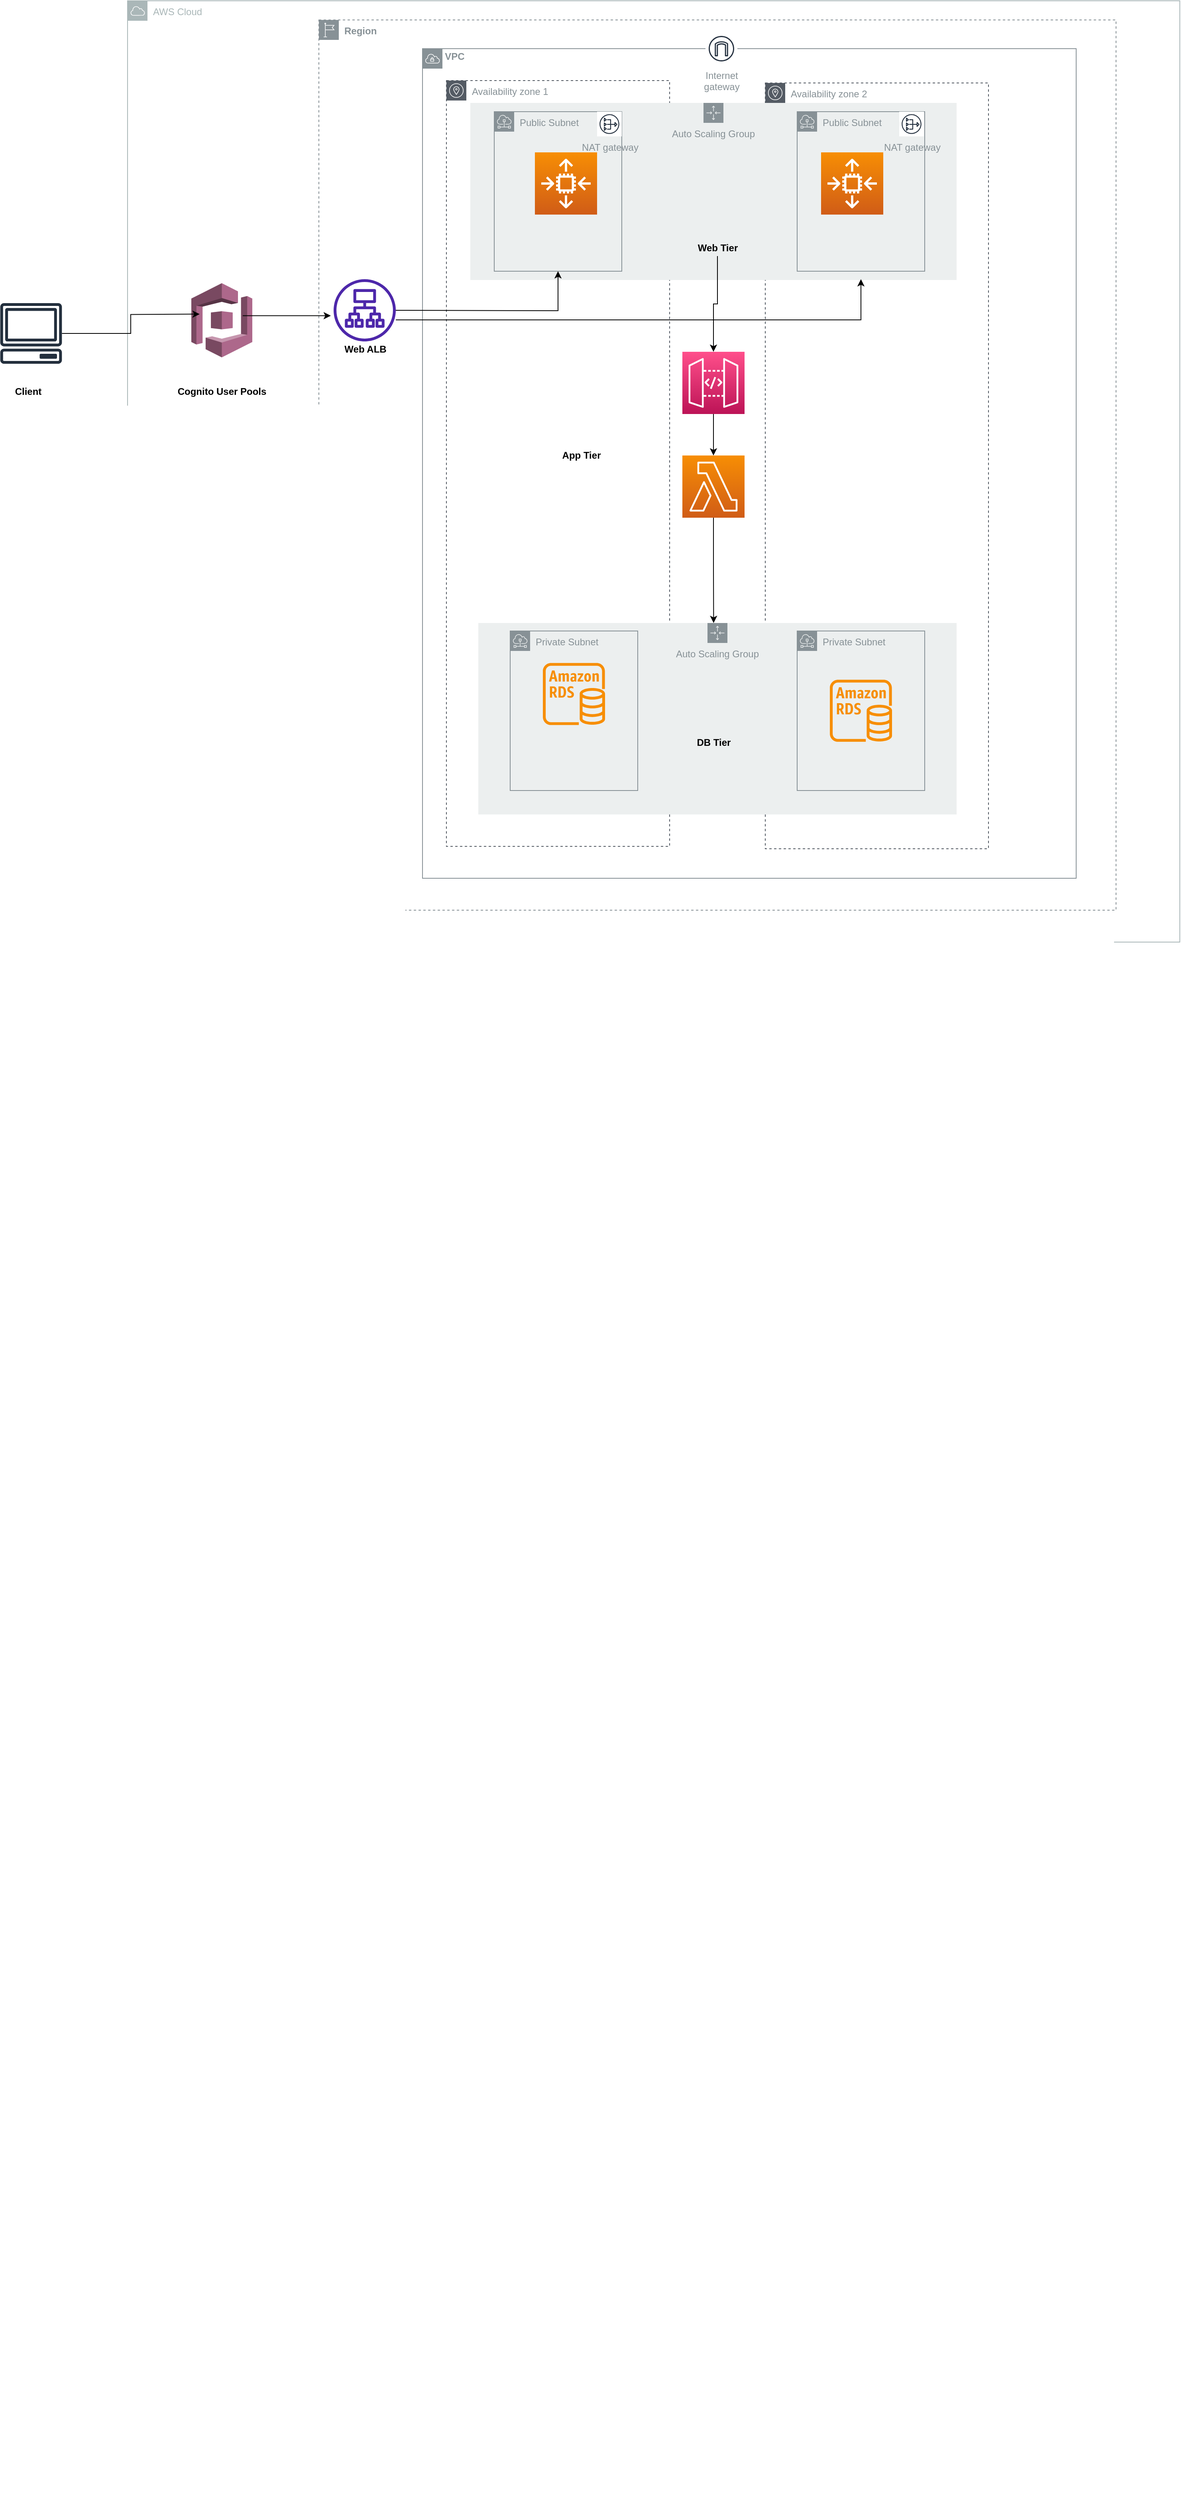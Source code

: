 <mxfile version="20.0.1" type="github">
  <diagram id="-GEG7NYa3MDwUE9U0rUo" name="Page-1">
    <mxGraphModel dx="2036" dy="520" grid="1" gridSize="10" guides="1" tooltips="1" connect="1" arrows="1" fold="1" page="1" pageScale="1" pageWidth="850" pageHeight="1100" math="0" shadow="0">
      <root>
        <mxCell id="0" />
        <mxCell id="1" parent="0" />
        <mxCell id="fDSZwFsicnBfdJ9t3ey4-1" value="&lt;font color=&quot;#879196&quot;&gt;Availability zone 2&lt;/font&gt;" style="sketch=0;outlineConnect=0;gradientColor=none;html=1;whiteSpace=wrap;fontSize=12;fontStyle=0;shape=mxgraph.aws4.group;grIcon=mxgraph.aws4.group_availability_zone;strokeColor=#545B64;fillColor=none;verticalAlign=top;align=left;spacingLeft=30;fontColor=#545B64;dashed=1;shadow=0;" parent="1" vertex="1">
          <mxGeometry x="720" y="763" width="280" height="960" as="geometry" />
        </mxCell>
        <mxCell id="B6OoX21ZwnaRHiZaLL_V-32" value="&lt;font color=&quot;#879196&quot;&gt;Availability zone 1&lt;/font&gt;" style="sketch=0;outlineConnect=0;gradientColor=none;html=1;whiteSpace=wrap;fontSize=12;fontStyle=0;shape=mxgraph.aws4.group;grIcon=mxgraph.aws4.group_availability_zone;strokeColor=#545B64;fillColor=none;verticalAlign=top;align=left;spacingLeft=30;fontColor=#545B64;dashed=1;shadow=0;" parent="1" vertex="1">
          <mxGeometry x="320" y="760" width="280" height="960" as="geometry" />
        </mxCell>
        <mxCell id="B6OoX21ZwnaRHiZaLL_V-9" value="AWS Cloud" style="sketch=0;outlineConnect=0;gradientColor=none;html=1;whiteSpace=wrap;fontSize=12;fontStyle=0;shape=mxgraph.aws4.group;grIcon=mxgraph.aws4.group_aws_cloud;strokeColor=#AAB7B8;fillColor=none;verticalAlign=top;align=left;spacingLeft=30;fontColor=#AAB7B8;dashed=0;" parent="1" vertex="1">
          <mxGeometry x="-80" y="660" width="1320" height="1180" as="geometry" />
        </mxCell>
        <mxCell id="B6OoX21ZwnaRHiZaLL_V-30" value="Region" style="sketch=0;outlineConnect=0;gradientColor=none;html=1;whiteSpace=wrap;fontSize=12;fontStyle=1;shape=mxgraph.aws4.group;grIcon=mxgraph.aws4.group_region;strokeColor=#879196;fillColor=none;verticalAlign=top;align=left;spacingLeft=30;fontColor=#879196;dashed=1;shadow=0;" parent="1" vertex="1">
          <mxGeometry x="160" y="684" width="1000" height="1116" as="geometry" />
        </mxCell>
        <mxCell id="B6OoX21ZwnaRHiZaLL_V-38" value="Auto Scaling Group" style="sketch=0;outlineConnect=0;gradientColor=none;html=1;whiteSpace=wrap;fontSize=12;fontStyle=0;shape=mxgraph.aws4.groupCenter;grIcon=mxgraph.aws4.group_auto_scaling_group;grStroke=0;strokeColor=#879196;fillColor=#ECEFEF;verticalAlign=top;align=center;fontColor=#879196;dashed=0;spacingTop=25;shadow=0;" parent="1" vertex="1">
          <mxGeometry x="350" y="788" width="610" height="222" as="geometry" />
        </mxCell>
        <mxCell id="B6OoX21ZwnaRHiZaLL_V-34" value="Public Subnet" style="sketch=0;outlineConnect=0;gradientColor=none;html=1;whiteSpace=wrap;fontSize=12;fontStyle=0;shape=mxgraph.aws4.group;grIcon=mxgraph.aws4.group_subnet;strokeColor=#879196;fillColor=none;verticalAlign=top;align=left;spacingLeft=30;fontColor=#879196;dashed=0;shadow=0;" parent="1" vertex="1">
          <mxGeometry x="380" y="799" width="160" height="200" as="geometry" />
        </mxCell>
        <mxCell id="B6OoX21ZwnaRHiZaLL_V-31" value="&lt;br&gt;&lt;br&gt;&lt;br&gt;&lt;br&gt;&lt;br&gt;&lt;br&gt;&lt;br&gt;&lt;br&gt;&lt;br&gt;&lt;br&gt;&lt;br&gt;&lt;br&gt;&lt;br&gt;&lt;br&gt;&lt;br&gt;&lt;br&gt;&lt;br&gt;&lt;br&gt;&lt;br&gt;&lt;br&gt;&lt;br&gt;&lt;br&gt;&lt;br&gt;&lt;br&gt;&lt;br&gt;&lt;br&gt;&lt;br&gt;&lt;br&gt;&lt;br&gt;&lt;br&gt;&lt;br&gt;&lt;br&gt;&lt;br&gt;&lt;br&gt;&lt;br&gt;&lt;br&gt;&lt;br&gt;&lt;br&gt;&lt;br&gt;&lt;br&gt;&lt;br&gt;&lt;br&gt;&lt;br&gt;&lt;br&gt;&lt;br&gt;&lt;br&gt;&lt;br&gt;&lt;br&gt;&lt;br&gt;&lt;br&gt;&lt;br&gt;&lt;br&gt;&lt;br&gt;&lt;br&gt;&lt;br&gt;&lt;br&gt;&lt;br&gt;&lt;br&gt;&lt;br&gt;&lt;br&gt;&lt;br&gt;&lt;br&gt;&lt;br&gt;&lt;br&gt;&lt;br&gt;&lt;br&gt;&lt;br&gt;&lt;br&gt;&lt;br&gt;&lt;br&gt;&lt;br&gt;&lt;br&gt;&lt;br&gt;&lt;br&gt;&lt;br&gt;&lt;br&gt;&lt;br&gt;&lt;br&gt;&lt;br&gt;&lt;br&gt;&lt;br&gt;&lt;br&gt;&lt;br&gt;&lt;br&gt;&lt;br&gt;&lt;br&gt;&lt;br&gt;&lt;br&gt;&lt;br&gt;&lt;br&gt;&lt;br&gt;&lt;br&gt;&lt;br&gt;&lt;br&gt;&lt;br&gt;&lt;br&gt;&lt;br&gt;&lt;br&gt;&lt;br&gt;&lt;br&gt;&lt;br&gt;&lt;br&gt;&lt;br&gt;&lt;br&gt;&lt;br&gt;&lt;br&gt;&lt;br&gt;&lt;br&gt;&lt;br&gt;&lt;br&gt;&lt;br&gt;&lt;br&gt;&lt;br&gt;&lt;br&gt;&lt;br&gt;&lt;br&gt;&lt;br&gt;&lt;br&gt;&lt;br&gt;&lt;br&gt;&lt;br&gt;&lt;br&gt;&lt;br&gt;&lt;br&gt;&lt;br&gt;&lt;br&gt;&lt;br&gt;&lt;br&gt;&lt;br&gt;&lt;br&gt;&lt;br&gt;&lt;br&gt;&lt;br&gt;&lt;br&gt;&lt;br&gt;&lt;br&gt;&lt;br&gt;&lt;br&gt;&lt;br&gt;&lt;br&gt;&lt;br&gt;&lt;br&gt;&lt;br&gt;&lt;br&gt;&lt;br&gt;&lt;br&gt;&lt;br&gt;&lt;br&gt;&lt;br&gt;&lt;br&gt;&lt;br&gt;&lt;br&gt;&lt;br&gt;&lt;br&gt;&lt;br&gt;&lt;br&gt;&lt;br&gt;&lt;br&gt;&lt;br&gt;&lt;br&gt;&lt;br&gt;&lt;br&gt;&lt;br&gt;&lt;br&gt;&lt;br&gt;&lt;br&gt;&lt;br&gt;&lt;br&gt;&lt;br&gt;&lt;br&gt;&lt;br&gt;&lt;br&gt;&lt;br&gt;&lt;br&gt;&lt;br&gt;&lt;br&gt;&lt;br&gt;&lt;br&gt;&lt;br&gt;&lt;br&gt;&lt;br&gt;&lt;br&gt;&lt;br&gt;&lt;br&gt;&lt;br&gt;&lt;br&gt;&lt;br&gt;&lt;br&gt;&lt;br&gt;&lt;br&gt;&lt;br&gt;&lt;br&gt;&lt;br&gt;&lt;br&gt;&lt;br&gt;&lt;br&gt;&lt;br&gt;&lt;br&gt;&lt;br&gt;&lt;br&gt;&lt;br&gt;&lt;br&gt;&lt;br&gt;&lt;br&gt;&lt;br&gt;&lt;br&gt;&lt;br&gt;&lt;br&gt;&lt;br&gt;&lt;br&gt;&lt;br&gt;&lt;br&gt;&lt;br&gt;" style="sketch=0;outlineConnect=0;gradientColor=none;html=1;whiteSpace=wrap;fontSize=12;fontStyle=0;shape=mxgraph.aws4.group;grIcon=mxgraph.aws4.group_vpc;strokeColor=#879196;fillColor=none;verticalAlign=top;align=left;spacingLeft=30;fontColor=#879196;dashed=0;shadow=0;" parent="1" vertex="1">
          <mxGeometry x="290" y="720" width="820" height="1040" as="geometry" />
        </mxCell>
        <mxCell id="B6OoX21ZwnaRHiZaLL_V-41" value="Auto Scaling Group" style="sketch=0;outlineConnect=0;gradientColor=none;html=1;whiteSpace=wrap;fontSize=12;fontStyle=0;shape=mxgraph.aws4.groupCenter;grIcon=mxgraph.aws4.group_auto_scaling_group;grStroke=0;strokeColor=#879196;fillColor=#ECEFEF;verticalAlign=top;align=center;fontColor=#879196;dashed=0;spacingTop=25;shadow=0;" parent="1" vertex="1">
          <mxGeometry x="360" y="1440" width="600" height="240" as="geometry" />
        </mxCell>
        <mxCell id="B6OoX21ZwnaRHiZaLL_V-36" value="Private Subnet" style="sketch=0;outlineConnect=0;gradientColor=none;html=1;whiteSpace=wrap;fontSize=12;fontStyle=0;shape=mxgraph.aws4.group;grIcon=mxgraph.aws4.group_subnet;strokeColor=#879196;fillColor=none;verticalAlign=top;align=left;spacingLeft=30;fontColor=#879196;dashed=0;shadow=0;" parent="1" vertex="1">
          <mxGeometry x="400" y="1450" width="160" height="200" as="geometry" />
        </mxCell>
        <mxCell id="B6OoX21ZwnaRHiZaLL_V-37" value="Private Subnet" style="sketch=0;outlineConnect=0;gradientColor=none;html=1;whiteSpace=wrap;fontSize=12;fontStyle=0;shape=mxgraph.aws4.group;grIcon=mxgraph.aws4.group_subnet;strokeColor=#879196;fillColor=none;verticalAlign=top;align=left;spacingLeft=30;fontColor=#879196;dashed=0;shadow=0;" parent="1" vertex="1">
          <mxGeometry x="760" y="1450" width="160" height="200" as="geometry" />
        </mxCell>
        <mxCell id="B0TIL4bSB5Exnn931L6U-55" style="edgeStyle=orthogonalEdgeStyle;rounded=0;orthogonalLoop=1;jettySize=auto;html=1;entryX=0.5;entryY=0;entryDx=0;entryDy=0;entryPerimeter=0;fontColor=#000000;" edge="1" parent="1" source="B6OoX21ZwnaRHiZaLL_V-39" target="B0TIL4bSB5Exnn931L6U-45">
          <mxGeometry relative="1" as="geometry" />
        </mxCell>
        <mxCell id="B6OoX21ZwnaRHiZaLL_V-39" value="Web Tier" style="text;html=1;resizable=0;autosize=1;align=center;verticalAlign=middle;points=[];fillColor=none;strokeColor=none;rounded=0;shadow=0;dashed=1;sketch=0;fontStyle=1" parent="1" vertex="1">
          <mxGeometry x="625" y="960" width="70" height="20" as="geometry" />
        </mxCell>
        <mxCell id="B6OoX21ZwnaRHiZaLL_V-44" value="" style="sketch=0;outlineConnect=0;fontColor=#232F3E;gradientColor=none;fillColor=#F78E04;strokeColor=none;dashed=0;verticalLabelPosition=bottom;verticalAlign=top;align=center;html=1;fontSize=12;fontStyle=0;aspect=fixed;pointerEvents=1;shape=mxgraph.aws4.rds_instance;shadow=0;" parent="1" vertex="1">
          <mxGeometry x="441" y="1490" width="78" height="78" as="geometry" />
        </mxCell>
        <mxCell id="B6OoX21ZwnaRHiZaLL_V-46" value="" style="sketch=0;points=[[0,0,0],[0.25,0,0],[0.5,0,0],[0.75,0,0],[1,0,0],[0,1,0],[0.25,1,0],[0.5,1,0],[0.75,1,0],[1,1,0],[0,0.25,0],[0,0.5,0],[0,0.75,0],[1,0.25,0],[1,0.5,0],[1,0.75,0]];outlineConnect=0;fontColor=#232F3E;gradientColor=#F78E04;gradientDirection=north;fillColor=#D05C17;strokeColor=#ffffff;dashed=0;verticalLabelPosition=bottom;verticalAlign=top;align=center;html=1;fontSize=12;fontStyle=0;aspect=fixed;shape=mxgraph.aws4.resourceIcon;resIcon=mxgraph.aws4.auto_scaling2;shadow=0;" parent="1" vertex="1">
          <mxGeometry x="431" y="850" width="78" height="78" as="geometry" />
        </mxCell>
        <mxCell id="B6OoX21ZwnaRHiZaLL_V-47" value="" style="sketch=0;points=[[0,0,0],[0.25,0,0],[0.5,0,0],[0.75,0,0],[1,0,0],[0,1,0],[0.25,1,0],[0.5,1,0],[0.75,1,0],[1,1,0],[0,0.25,0],[0,0.5,0],[0,0.75,0],[1,0.25,0],[1,0.5,0],[1,0.75,0]];outlineConnect=0;fontColor=#232F3E;gradientColor=#F78E04;gradientDirection=north;fillColor=#D05C17;strokeColor=#ffffff;dashed=0;verticalLabelPosition=bottom;verticalAlign=top;align=center;html=1;fontSize=12;fontStyle=0;aspect=fixed;shape=mxgraph.aws4.resourceIcon;resIcon=mxgraph.aws4.auto_scaling2;shadow=0;" parent="1" vertex="1">
          <mxGeometry x="790" y="850" width="78" height="78" as="geometry" />
        </mxCell>
        <mxCell id="B6OoX21ZwnaRHiZaLL_V-48" value="" style="sketch=0;outlineConnect=0;fontColor=#232F3E;gradientColor=none;fillColor=#F78E04;strokeColor=none;dashed=0;verticalLabelPosition=bottom;verticalAlign=top;align=center;html=1;fontSize=12;fontStyle=0;aspect=fixed;pointerEvents=1;shape=mxgraph.aws4.rds_instance;shadow=0;" parent="1" vertex="1">
          <mxGeometry x="801" y="1511" width="78" height="78" as="geometry" />
        </mxCell>
        <mxCell id="B6OoX21ZwnaRHiZaLL_V-50" value="DB Tier" style="text;html=1;resizable=0;autosize=1;align=center;verticalAlign=middle;points=[];fillColor=none;strokeColor=none;rounded=0;shadow=0;dashed=1;sketch=0;fontStyle=1" parent="1" vertex="1">
          <mxGeometry x="625" y="1580" width="60" height="20" as="geometry" />
        </mxCell>
        <mxCell id="B6OoX21ZwnaRHiZaLL_V-51" value="&lt;p style=&quot;line-height: 0.9;&quot;&gt;App Tier&lt;/p&gt;" style="text;html=1;resizable=0;autosize=1;align=center;verticalAlign=middle;points=[];fillColor=none;strokeColor=none;rounded=0;shadow=0;dashed=1;sketch=0;fontStyle=1" parent="1" vertex="1">
          <mxGeometry x="459" y="1210" width="60" height="40" as="geometry" />
        </mxCell>
        <mxCell id="B6OoX21ZwnaRHiZaLL_V-55" style="edgeStyle=orthogonalEdgeStyle;rounded=0;orthogonalLoop=1;jettySize=auto;html=1;" parent="1" target="B6OoX21ZwnaRHiZaLL_V-34" edge="1">
          <mxGeometry relative="1" as="geometry">
            <mxPoint x="256.5" y="1048" as="sourcePoint" />
            <mxPoint x="380" y="909" as="targetPoint" />
          </mxGeometry>
        </mxCell>
        <mxCell id="B6OoX21ZwnaRHiZaLL_V-56" style="edgeStyle=orthogonalEdgeStyle;rounded=0;orthogonalLoop=1;jettySize=auto;html=1;" parent="1" edge="1">
          <mxGeometry relative="1" as="geometry">
            <Array as="points">
              <mxPoint x="840" y="1060" />
            </Array>
            <mxPoint x="840" y="1009" as="targetPoint" />
            <mxPoint x="256.5" y="1060" as="sourcePoint" />
          </mxGeometry>
        </mxCell>
        <mxCell id="B6OoX21ZwnaRHiZaLL_V-52" value="" style="sketch=0;outlineConnect=0;fontColor=#232F3E;gradientColor=none;fillColor=#4D27AA;strokeColor=none;dashed=0;verticalLabelPosition=bottom;verticalAlign=top;align=center;html=1;fontSize=12;fontStyle=0;aspect=fixed;pointerEvents=1;shape=mxgraph.aws4.application_load_balancer;shadow=0;" parent="1" vertex="1">
          <mxGeometry x="178.5" y="1009" width="78" height="78" as="geometry" />
        </mxCell>
        <mxCell id="B6OoX21ZwnaRHiZaLL_V-57" value="Web ALB" style="text;html=1;resizable=0;autosize=1;align=center;verticalAlign=middle;points=[];fillColor=none;strokeColor=none;rounded=0;shadow=0;dashed=1;sketch=0;fontStyle=1" parent="1" vertex="1">
          <mxGeometry x="183.25" y="1087" width="70" height="20" as="geometry" />
        </mxCell>
        <mxCell id="fDSZwFsicnBfdJ9t3ey4-2" value="Public Subnet" style="sketch=0;outlineConnect=0;gradientColor=none;html=1;whiteSpace=wrap;fontSize=12;fontStyle=0;shape=mxgraph.aws4.group;grIcon=mxgraph.aws4.group_subnet;strokeColor=#879196;fillColor=none;verticalAlign=top;align=left;spacingLeft=30;fontColor=#879196;dashed=0;shadow=0;" parent="1" vertex="1">
          <mxGeometry x="760" y="799" width="160" height="200" as="geometry" />
        </mxCell>
        <mxCell id="B0TIL4bSB5Exnn931L6U-1" value="" style="outlineConnect=0;dashed=0;verticalLabelPosition=bottom;verticalAlign=top;align=center;html=1;shape=mxgraph.aws3.cognito;fillColor=#AD688B;gradientColor=none;" vertex="1" parent="1">
          <mxGeometry y="1014" width="76.5" height="93" as="geometry" />
        </mxCell>
        <mxCell id="B0TIL4bSB5Exnn931L6U-24" style="edgeStyle=orthogonalEdgeStyle;rounded=0;orthogonalLoop=1;jettySize=auto;html=1;entryX=0.147;entryY=0.561;entryDx=0;entryDy=0;entryPerimeter=0;fontColor=#000000;exitX=1;exitY=0.5;exitDx=0;exitDy=0;exitPerimeter=0;" edge="1" parent="1">
          <mxGeometry relative="1" as="geometry">
            <mxPoint x="64.5" y="1054.75" as="sourcePoint" />
            <mxPoint x="174.966" y="1054.758" as="targetPoint" />
            <Array as="points" />
          </mxGeometry>
        </mxCell>
        <mxCell id="B0TIL4bSB5Exnn931L6U-6" value="&lt;font color=&quot;#879196&quot;&gt;Internet&lt;br&gt;gateway&lt;/font&gt;" style="sketch=0;outlineConnect=0;fontColor=#232F3E;gradientColor=none;strokeColor=#232F3E;fillColor=#ffffff;dashed=0;verticalLabelPosition=bottom;verticalAlign=top;align=center;html=1;fontSize=12;fontStyle=0;aspect=fixed;shape=mxgraph.aws4.resourceIcon;resIcon=mxgraph.aws4.internet_gateway;" vertex="1" parent="1">
          <mxGeometry x="645" y="700" width="40" height="40" as="geometry" />
        </mxCell>
        <mxCell id="B0TIL4bSB5Exnn931L6U-10" value="&lt;font color=&quot;#879196&quot;&gt;NAT gateway&lt;/font&gt;" style="sketch=0;outlineConnect=0;fontColor=#232F3E;gradientColor=none;strokeColor=#232F3E;fillColor=#ffffff;dashed=0;verticalLabelPosition=bottom;verticalAlign=top;align=center;html=1;fontSize=12;fontStyle=0;aspect=fixed;shape=mxgraph.aws4.resourceIcon;resIcon=mxgraph.aws4.nat_gateway;" vertex="1" parent="1">
          <mxGeometry x="509" y="799" width="31" height="31" as="geometry" />
        </mxCell>
        <mxCell id="B0TIL4bSB5Exnn931L6U-11" value="&lt;font color=&quot;#879196&quot;&gt;NAT gateway&lt;/font&gt;" style="sketch=0;outlineConnect=0;fontColor=#232F3E;gradientColor=none;strokeColor=#232F3E;fillColor=#ffffff;dashed=0;verticalLabelPosition=bottom;verticalAlign=top;align=center;html=1;fontSize=12;fontStyle=0;aspect=fixed;shape=mxgraph.aws4.resourceIcon;resIcon=mxgraph.aws4.nat_gateway;" vertex="1" parent="1">
          <mxGeometry x="888" y="799" width="31" height="31" as="geometry" />
        </mxCell>
        <mxCell id="B0TIL4bSB5Exnn931L6U-14" value="&lt;b&gt;&lt;font color=&quot;#879196&quot;&gt;VPC&lt;/font&gt;&lt;/b&gt;" style="text;html=1;resizable=0;autosize=1;align=center;verticalAlign=middle;points=[];fillColor=none;strokeColor=none;rounded=0;" vertex="1" parent="1">
          <mxGeometry x="310" y="720" width="40" height="20" as="geometry" />
        </mxCell>
        <mxCell id="B0TIL4bSB5Exnn931L6U-23" style="edgeStyle=orthogonalEdgeStyle;rounded=0;orthogonalLoop=1;jettySize=auto;html=1;entryX=0.29;entryY=0.5;entryDx=0;entryDy=0;entryPerimeter=0;fontColor=#000000;" edge="1" parent="1" source="B0TIL4bSB5Exnn931L6U-19">
          <mxGeometry relative="1" as="geometry">
            <mxPoint x="10.445" y="1052.75" as="targetPoint" />
          </mxGeometry>
        </mxCell>
        <mxCell id="B0TIL4bSB5Exnn931L6U-19" value="" style="sketch=0;outlineConnect=0;fontColor=#232F3E;gradientColor=none;fillColor=#232F3D;strokeColor=none;dashed=0;verticalLabelPosition=bottom;verticalAlign=top;align=center;html=1;fontSize=12;fontStyle=0;aspect=fixed;pointerEvents=1;shape=mxgraph.aws4.client;" vertex="1" parent="1">
          <mxGeometry x="-240" y="1039" width="78" height="76" as="geometry" />
        </mxCell>
        <mxCell id="B0TIL4bSB5Exnn931L6U-21" value="&lt;font color=&quot;#000000&quot;&gt;&lt;b&gt;Client&lt;/b&gt;&lt;/font&gt;" style="text;html=1;resizable=0;autosize=1;align=center;verticalAlign=middle;points=[];fillColor=none;strokeColor=none;rounded=0;fontColor=#879196;" vertex="1" parent="1">
          <mxGeometry x="-230" y="1140" width="50" height="20" as="geometry" />
        </mxCell>
        <mxCell id="B0TIL4bSB5Exnn931L6U-25" value="Cognito User Pools" style="text;html=1;resizable=0;autosize=1;align=center;verticalAlign=middle;points=[];fillColor=none;strokeColor=none;rounded=0;fontColor=#000000;fontStyle=1" vertex="1" parent="1">
          <mxGeometry x="-26.75" y="1140" width="130" height="20" as="geometry" />
        </mxCell>
        <mxCell id="B0TIL4bSB5Exnn931L6U-47" value="" style="edgeStyle=orthogonalEdgeStyle;rounded=0;orthogonalLoop=1;jettySize=auto;html=1;fontColor=#000000;" edge="1" parent="1" source="B0TIL4bSB5Exnn931L6U-45" target="B0TIL4bSB5Exnn931L6U-46">
          <mxGeometry relative="1" as="geometry" />
        </mxCell>
        <mxCell id="B0TIL4bSB5Exnn931L6U-45" value="" style="sketch=0;points=[[0,0,0],[0.25,0,0],[0.5,0,0],[0.75,0,0],[1,0,0],[0,1,0],[0.25,1,0],[0.5,1,0],[0.75,1,0],[1,1,0],[0,0.25,0],[0,0.5,0],[0,0.75,0],[1,0.25,0],[1,0.5,0],[1,0.75,0]];outlineConnect=0;fontColor=#232F3E;gradientColor=#FF4F8B;gradientDirection=north;fillColor=#BC1356;strokeColor=#ffffff;dashed=0;verticalLabelPosition=bottom;verticalAlign=top;align=center;html=1;fontSize=12;fontStyle=0;aspect=fixed;shape=mxgraph.aws4.resourceIcon;resIcon=mxgraph.aws4.api_gateway;" vertex="1" parent="1">
          <mxGeometry x="616" y="1100" width="78" height="78" as="geometry" />
        </mxCell>
        <mxCell id="B0TIL4bSB5Exnn931L6U-54" style="edgeStyle=orthogonalEdgeStyle;rounded=0;orthogonalLoop=1;jettySize=auto;html=1;entryX=0.492;entryY=0;entryDx=0;entryDy=0;entryPerimeter=0;fontColor=#000000;" edge="1" parent="1" source="B0TIL4bSB5Exnn931L6U-46" target="B6OoX21ZwnaRHiZaLL_V-41">
          <mxGeometry relative="1" as="geometry" />
        </mxCell>
        <mxCell id="B0TIL4bSB5Exnn931L6U-46" value="" style="sketch=0;points=[[0,0,0],[0.25,0,0],[0.5,0,0],[0.75,0,0],[1,0,0],[0,1,0],[0.25,1,0],[0.5,1,0],[0.75,1,0],[1,1,0],[0,0.25,0],[0,0.5,0],[0,0.75,0],[1,0.25,0],[1,0.5,0],[1,0.75,0]];outlineConnect=0;fontColor=#232F3E;gradientColor=#F78E04;gradientDirection=north;fillColor=#D05C17;strokeColor=#ffffff;dashed=0;verticalLabelPosition=bottom;verticalAlign=top;align=center;html=1;fontSize=12;fontStyle=0;aspect=fixed;shape=mxgraph.aws4.resourceIcon;resIcon=mxgraph.aws4.lambda;" vertex="1" parent="1">
          <mxGeometry x="616" y="1230" width="78" height="78" as="geometry" />
        </mxCell>
      </root>
    </mxGraphModel>
  </diagram>
</mxfile>
